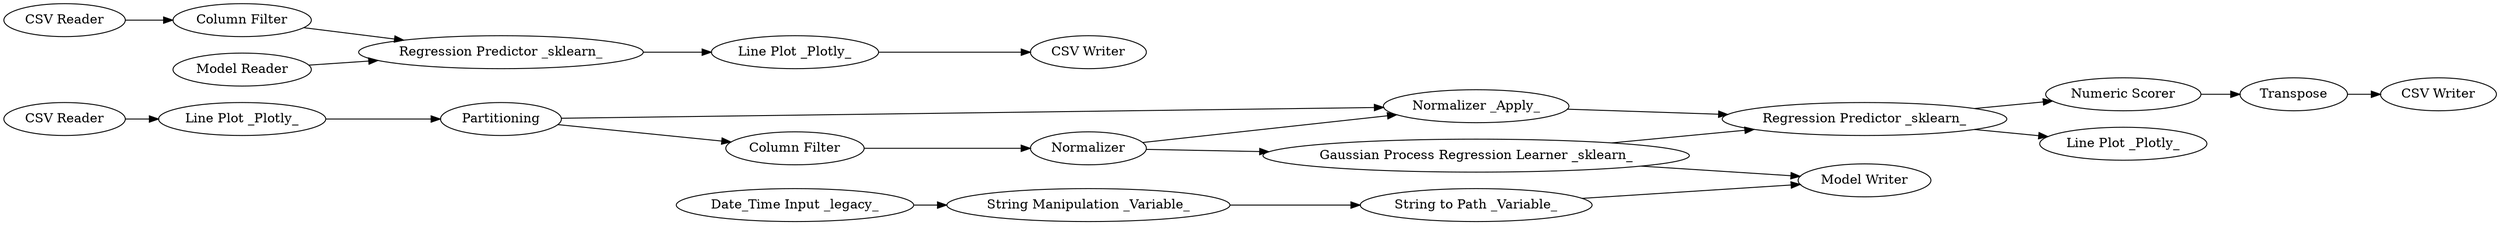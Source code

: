 digraph {
	"-5553068245474466830_228" [label="String to Path _Variable_"]
	"-5553068245474466830_235" [label="Line Plot _Plotly_"]
	"-5553068245474466830_224" [label="Gaussian Process Regression Learner _sklearn_"]
	"-5553068245474466830_232" [label="CSV Reader"]
	"-5553068245474466830_218" [label="Model Writer"]
	"-5553068245474466830_220" [label=Transpose]
	"-5553068245474466830_229" [label="Line Plot _Plotly_"]
	"-5553068245474466830_219" [label="Numeric Scorer"]
	"-5553068245474466830_225" [label="String Manipulation _Variable_"]
	"-5553068245474466830_231" [label="Regression Predictor _sklearn_"]
	"-5553068245474466830_217" [label="Date_Time Input _legacy_"]
	"-5553068245474466830_230" [label="Line Plot _Plotly_"]
	"-5553068245474466830_236" [label="Column Filter"]
	"-5553068245474466830_233" [label="Model Reader"]
	"-5553068245474466830_234" [label="CSV Writer"]
	"-5553068245474466830_237" [label=Normalizer]
	"-5553068245474466830_86" [label="Regression Predictor _sklearn_"]
	"-5553068245474466830_223" [label="CSV Writer"]
	"-5553068245474466830_227" [label="Column Filter"]
	"-5553068245474466830_238" [label="Normalizer _Apply_"]
	"-5553068245474466830_221" [label=Partitioning]
	"-5553068245474466830_226" [label="CSV Reader"]
	"-5553068245474466830_226" -> "-5553068245474466830_229"
	"-5553068245474466830_236" -> "-5553068245474466830_231"
	"-5553068245474466830_220" -> "-5553068245474466830_223"
	"-5553068245474466830_233" -> "-5553068245474466830_231"
	"-5553068245474466830_228" -> "-5553068245474466830_218"
	"-5553068245474466830_237" -> "-5553068245474466830_224"
	"-5553068245474466830_227" -> "-5553068245474466830_237"
	"-5553068245474466830_237" -> "-5553068245474466830_238"
	"-5553068245474466830_221" -> "-5553068245474466830_238"
	"-5553068245474466830_219" -> "-5553068245474466830_220"
	"-5553068245474466830_235" -> "-5553068245474466830_234"
	"-5553068245474466830_86" -> "-5553068245474466830_230"
	"-5553068245474466830_238" -> "-5553068245474466830_86"
	"-5553068245474466830_217" -> "-5553068245474466830_225"
	"-5553068245474466830_232" -> "-5553068245474466830_236"
	"-5553068245474466830_224" -> "-5553068245474466830_86"
	"-5553068245474466830_224" -> "-5553068245474466830_218"
	"-5553068245474466830_86" -> "-5553068245474466830_219"
	"-5553068245474466830_221" -> "-5553068245474466830_227"
	"-5553068245474466830_229" -> "-5553068245474466830_221"
	"-5553068245474466830_225" -> "-5553068245474466830_228"
	"-5553068245474466830_231" -> "-5553068245474466830_235"
	rankdir=LR
}
